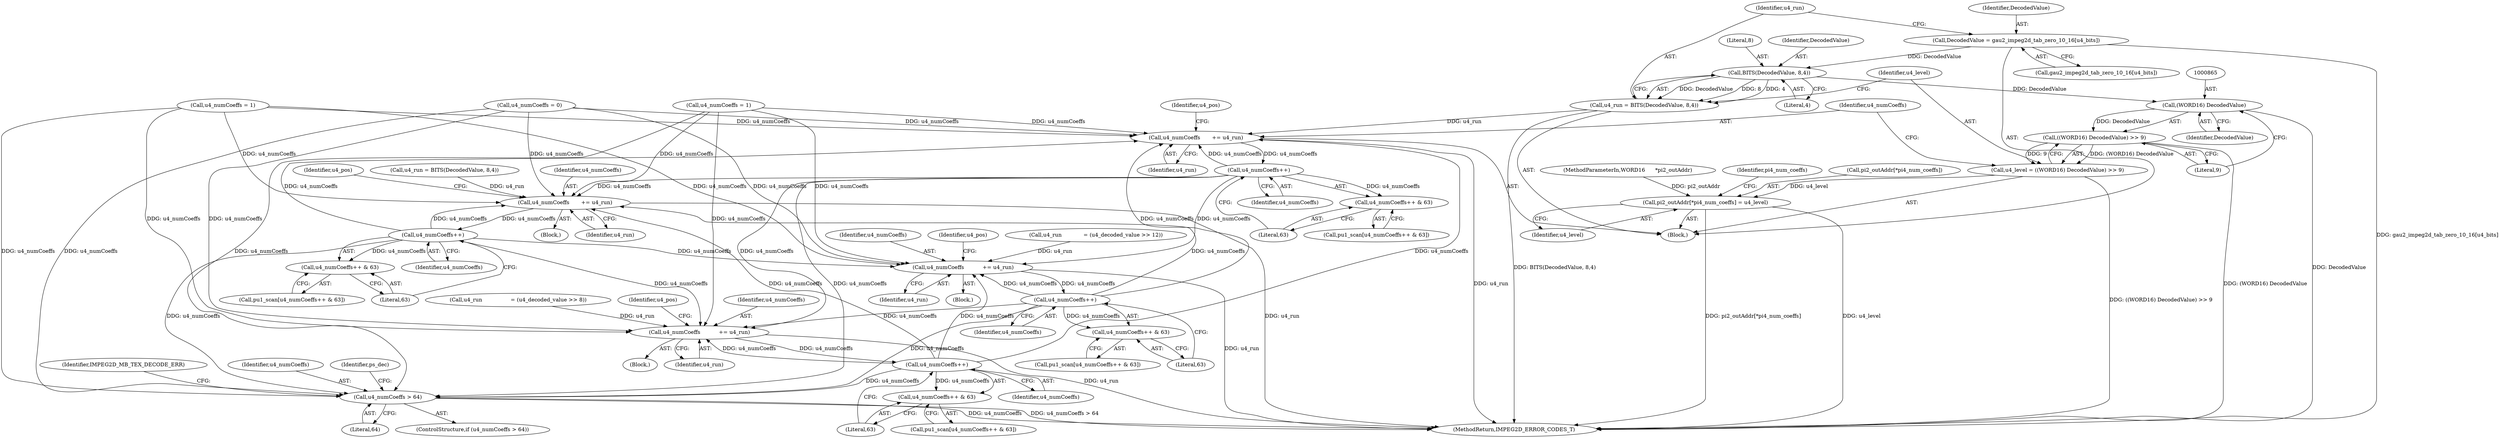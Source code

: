 digraph "1_Android_8b4ed5a23175b7ffa56eea4678db7287f825e985@array" {
"1000850" [label="(Call,DecodedValue = gau2_impeg2d_tab_zero_10_16[u4_bits])"];
"1000857" [label="(Call,BITS(DecodedValue, 8,4))"];
"1000855" [label="(Call,u4_run = BITS(DecodedValue, 8,4))"];
"1000868" [label="(Call,u4_numCoeffs       += u4_run)"];
"1000876" [label="(Call,u4_numCoeffs++)"];
"1000777" [label="(Call,u4_numCoeffs       += u4_run)"];
"1000785" [label="(Call,u4_numCoeffs++)"];
"1000784" [label="(Call,u4_numCoeffs++ & 63)"];
"1000933" [label="(Call,u4_numCoeffs           += u4_run)"];
"1000941" [label="(Call,u4_numCoeffs++)"];
"1000940" [label="(Call,u4_numCoeffs++ & 63)"];
"1001003" [label="(Call,u4_numCoeffs           += u4_run)"];
"1001011" [label="(Call,u4_numCoeffs++)"];
"1001010" [label="(Call,u4_numCoeffs++ & 63)"];
"1001044" [label="(Call,u4_numCoeffs > 64)"];
"1000875" [label="(Call,u4_numCoeffs++ & 63)"];
"1000864" [label="(Call,(WORD16) DecodedValue)"];
"1000863" [label="(Call,((WORD16) DecodedValue) >> 9)"];
"1000861" [label="(Call,u4_level = ((WORD16) DecodedValue) >> 9)"];
"1000891" [label="(Call,pi2_outAddr[*pi4_num_coeffs] = u4_level)"];
"1001045" [label="(Identifier,u4_numCoeffs)"];
"1001007" [label="(Identifier,u4_pos)"];
"1000857" [label="(Call,BITS(DecodedValue, 8,4))"];
"1000892" [label="(Call,pi2_outAddr[*pi4_num_coeffs])"];
"1001011" [label="(Call,u4_numCoeffs++)"];
"1001049" [label="(Identifier,IMPEG2D_MB_TEX_DECODE_ERR)"];
"1000896" [label="(Identifier,u4_level)"];
"1000850" [label="(Call,DecodedValue = gau2_impeg2d_tab_zero_10_16[u4_bits])"];
"1001064" [label="(MethodReturn,IMPEG2D_ERROR_CODES_T)"];
"1000933" [label="(Call,u4_numCoeffs           += u4_run)"];
"1000960" [label="(Block,)"];
"1000941" [label="(Call,u4_numCoeffs++)"];
"1000876" [label="(Call,u4_numCoeffs++)"];
"1000942" [label="(Identifier,u4_numCoeffs)"];
"1000154" [label="(MethodParameterIn,WORD16      *pi2_outAddr)"];
"1000778" [label="(Identifier,u4_numCoeffs)"];
"1000875" [label="(Call,u4_numCoeffs++ & 63)"];
"1001005" [label="(Identifier,u4_run)"];
"1001004" [label="(Identifier,u4_numCoeffs)"];
"1001013" [label="(Literal,63)"];
"1001046" [label="(Literal,64)"];
"1000868" [label="(Call,u4_numCoeffs       += u4_run)"];
"1000770" [label="(Block,)"];
"1000899" [label="(Identifier,pi4_num_coeffs)"];
"1000852" [label="(Call,gau2_impeg2d_tab_zero_10_16[u4_bits])"];
"1000943" [label="(Literal,63)"];
"1000855" [label="(Call,u4_run = BITS(DecodedValue, 8,4))"];
"1001043" [label="(ControlStructure,if (u4_numCoeffs > 64))"];
"1000862" [label="(Identifier,u4_level)"];
"1000851" [label="(Identifier,DecodedValue)"];
"1000867" [label="(Literal,9)"];
"1000787" [label="(Literal,63)"];
"1000863" [label="(Call,((WORD16) DecodedValue) >> 9)"];
"1000935" [label="(Identifier,u4_run)"];
"1001010" [label="(Call,u4_numCoeffs++ & 63)"];
"1000784" [label="(Call,u4_numCoeffs++ & 63)"];
"1000872" [label="(Identifier,u4_pos)"];
"1000860" [label="(Literal,4)"];
"1001003" [label="(Call,u4_numCoeffs           += u4_run)"];
"1000934" [label="(Identifier,u4_numCoeffs)"];
"1000878" [label="(Literal,63)"];
"1000905" [label="(Block,)"];
"1000937" [label="(Identifier,u4_pos)"];
"1000858" [label="(Identifier,DecodedValue)"];
"1000938" [label="(Call,pu1_scan[u4_numCoeffs++ & 63])"];
"1000861" [label="(Call,u4_level = ((WORD16) DecodedValue) >> 9)"];
"1000912" [label="(Call,u4_run             = (u4_decoded_value >> 12))"];
"1000967" [label="(Call,u4_run                 = (u4_decoded_value >> 8))"];
"1000940" [label="(Call,u4_numCoeffs++ & 63)"];
"1000869" [label="(Identifier,u4_numCoeffs)"];
"1000331" [label="(Call,u4_numCoeffs = 1)"];
"1000856" [label="(Identifier,u4_run)"];
"1000785" [label="(Call,u4_numCoeffs++)"];
"1000779" [label="(Identifier,u4_run)"];
"1000781" [label="(Identifier,u4_pos)"];
"1000771" [label="(Call,u4_run = BITS(DecodedValue, 8,4))"];
"1001012" [label="(Identifier,u4_numCoeffs)"];
"1000786" [label="(Identifier,u4_numCoeffs)"];
"1000373" [label="(Call,u4_numCoeffs = 1)"];
"1000782" [label="(Call,pu1_scan[u4_numCoeffs++ & 63])"];
"1001008" [label="(Call,pu1_scan[u4_numCoeffs++ & 63])"];
"1001052" [label="(Identifier,ps_dec)"];
"1000864" [label="(Call,(WORD16) DecodedValue)"];
"1000873" [label="(Call,pu1_scan[u4_numCoeffs++ & 63])"];
"1000777" [label="(Call,u4_numCoeffs       += u4_run)"];
"1000384" [label="(Call,u4_numCoeffs = 0)"];
"1000870" [label="(Identifier,u4_run)"];
"1001044" [label="(Call,u4_numCoeffs > 64)"];
"1000891" [label="(Call,pi2_outAddr[*pi4_num_coeffs] = u4_level)"];
"1000859" [label="(Literal,8)"];
"1000826" [label="(Block,)"];
"1000866" [label="(Identifier,DecodedValue)"];
"1000877" [label="(Identifier,u4_numCoeffs)"];
"1000850" -> "1000826"  [label="AST: "];
"1000850" -> "1000852"  [label="CFG: "];
"1000851" -> "1000850"  [label="AST: "];
"1000852" -> "1000850"  [label="AST: "];
"1000856" -> "1000850"  [label="CFG: "];
"1000850" -> "1001064"  [label="DDG: gau2_impeg2d_tab_zero_10_16[u4_bits]"];
"1000850" -> "1000857"  [label="DDG: DecodedValue"];
"1000857" -> "1000855"  [label="AST: "];
"1000857" -> "1000860"  [label="CFG: "];
"1000858" -> "1000857"  [label="AST: "];
"1000859" -> "1000857"  [label="AST: "];
"1000860" -> "1000857"  [label="AST: "];
"1000855" -> "1000857"  [label="CFG: "];
"1000857" -> "1000855"  [label="DDG: DecodedValue"];
"1000857" -> "1000855"  [label="DDG: 8"];
"1000857" -> "1000855"  [label="DDG: 4"];
"1000857" -> "1000864"  [label="DDG: DecodedValue"];
"1000855" -> "1000826"  [label="AST: "];
"1000856" -> "1000855"  [label="AST: "];
"1000862" -> "1000855"  [label="CFG: "];
"1000855" -> "1001064"  [label="DDG: BITS(DecodedValue, 8,4)"];
"1000855" -> "1000868"  [label="DDG: u4_run"];
"1000868" -> "1000826"  [label="AST: "];
"1000868" -> "1000870"  [label="CFG: "];
"1000869" -> "1000868"  [label="AST: "];
"1000870" -> "1000868"  [label="AST: "];
"1000872" -> "1000868"  [label="CFG: "];
"1000868" -> "1001064"  [label="DDG: u4_run"];
"1001011" -> "1000868"  [label="DDG: u4_numCoeffs"];
"1000941" -> "1000868"  [label="DDG: u4_numCoeffs"];
"1000331" -> "1000868"  [label="DDG: u4_numCoeffs"];
"1000785" -> "1000868"  [label="DDG: u4_numCoeffs"];
"1000373" -> "1000868"  [label="DDG: u4_numCoeffs"];
"1000876" -> "1000868"  [label="DDG: u4_numCoeffs"];
"1000384" -> "1000868"  [label="DDG: u4_numCoeffs"];
"1000868" -> "1000876"  [label="DDG: u4_numCoeffs"];
"1000876" -> "1000875"  [label="AST: "];
"1000876" -> "1000877"  [label="CFG: "];
"1000877" -> "1000876"  [label="AST: "];
"1000878" -> "1000876"  [label="CFG: "];
"1000876" -> "1000777"  [label="DDG: u4_numCoeffs"];
"1000876" -> "1000875"  [label="DDG: u4_numCoeffs"];
"1000876" -> "1000933"  [label="DDG: u4_numCoeffs"];
"1000876" -> "1001003"  [label="DDG: u4_numCoeffs"];
"1000876" -> "1001044"  [label="DDG: u4_numCoeffs"];
"1000777" -> "1000770"  [label="AST: "];
"1000777" -> "1000779"  [label="CFG: "];
"1000778" -> "1000777"  [label="AST: "];
"1000779" -> "1000777"  [label="AST: "];
"1000781" -> "1000777"  [label="CFG: "];
"1000777" -> "1001064"  [label="DDG: u4_run"];
"1000771" -> "1000777"  [label="DDG: u4_run"];
"1001011" -> "1000777"  [label="DDG: u4_numCoeffs"];
"1000941" -> "1000777"  [label="DDG: u4_numCoeffs"];
"1000331" -> "1000777"  [label="DDG: u4_numCoeffs"];
"1000785" -> "1000777"  [label="DDG: u4_numCoeffs"];
"1000373" -> "1000777"  [label="DDG: u4_numCoeffs"];
"1000384" -> "1000777"  [label="DDG: u4_numCoeffs"];
"1000777" -> "1000785"  [label="DDG: u4_numCoeffs"];
"1000785" -> "1000784"  [label="AST: "];
"1000785" -> "1000786"  [label="CFG: "];
"1000786" -> "1000785"  [label="AST: "];
"1000787" -> "1000785"  [label="CFG: "];
"1000785" -> "1000784"  [label="DDG: u4_numCoeffs"];
"1000785" -> "1000933"  [label="DDG: u4_numCoeffs"];
"1000785" -> "1001003"  [label="DDG: u4_numCoeffs"];
"1000785" -> "1001044"  [label="DDG: u4_numCoeffs"];
"1000784" -> "1000782"  [label="AST: "];
"1000784" -> "1000787"  [label="CFG: "];
"1000787" -> "1000784"  [label="AST: "];
"1000782" -> "1000784"  [label="CFG: "];
"1000933" -> "1000905"  [label="AST: "];
"1000933" -> "1000935"  [label="CFG: "];
"1000934" -> "1000933"  [label="AST: "];
"1000935" -> "1000933"  [label="AST: "];
"1000937" -> "1000933"  [label="CFG: "];
"1000933" -> "1001064"  [label="DDG: u4_run"];
"1000912" -> "1000933"  [label="DDG: u4_run"];
"1001011" -> "1000933"  [label="DDG: u4_numCoeffs"];
"1000941" -> "1000933"  [label="DDG: u4_numCoeffs"];
"1000331" -> "1000933"  [label="DDG: u4_numCoeffs"];
"1000373" -> "1000933"  [label="DDG: u4_numCoeffs"];
"1000384" -> "1000933"  [label="DDG: u4_numCoeffs"];
"1000933" -> "1000941"  [label="DDG: u4_numCoeffs"];
"1000941" -> "1000940"  [label="AST: "];
"1000941" -> "1000942"  [label="CFG: "];
"1000942" -> "1000941"  [label="AST: "];
"1000943" -> "1000941"  [label="CFG: "];
"1000941" -> "1000940"  [label="DDG: u4_numCoeffs"];
"1000941" -> "1001003"  [label="DDG: u4_numCoeffs"];
"1000941" -> "1001044"  [label="DDG: u4_numCoeffs"];
"1000940" -> "1000938"  [label="AST: "];
"1000940" -> "1000943"  [label="CFG: "];
"1000943" -> "1000940"  [label="AST: "];
"1000938" -> "1000940"  [label="CFG: "];
"1001003" -> "1000960"  [label="AST: "];
"1001003" -> "1001005"  [label="CFG: "];
"1001004" -> "1001003"  [label="AST: "];
"1001005" -> "1001003"  [label="AST: "];
"1001007" -> "1001003"  [label="CFG: "];
"1001003" -> "1001064"  [label="DDG: u4_run"];
"1000967" -> "1001003"  [label="DDG: u4_run"];
"1001011" -> "1001003"  [label="DDG: u4_numCoeffs"];
"1000331" -> "1001003"  [label="DDG: u4_numCoeffs"];
"1000373" -> "1001003"  [label="DDG: u4_numCoeffs"];
"1000384" -> "1001003"  [label="DDG: u4_numCoeffs"];
"1001003" -> "1001011"  [label="DDG: u4_numCoeffs"];
"1001011" -> "1001010"  [label="AST: "];
"1001011" -> "1001012"  [label="CFG: "];
"1001012" -> "1001011"  [label="AST: "];
"1001013" -> "1001011"  [label="CFG: "];
"1001011" -> "1001010"  [label="DDG: u4_numCoeffs"];
"1001011" -> "1001044"  [label="DDG: u4_numCoeffs"];
"1001010" -> "1001008"  [label="AST: "];
"1001010" -> "1001013"  [label="CFG: "];
"1001013" -> "1001010"  [label="AST: "];
"1001008" -> "1001010"  [label="CFG: "];
"1001044" -> "1001043"  [label="AST: "];
"1001044" -> "1001046"  [label="CFG: "];
"1001045" -> "1001044"  [label="AST: "];
"1001046" -> "1001044"  [label="AST: "];
"1001049" -> "1001044"  [label="CFG: "];
"1001052" -> "1001044"  [label="CFG: "];
"1001044" -> "1001064"  [label="DDG: u4_numCoeffs"];
"1001044" -> "1001064"  [label="DDG: u4_numCoeffs > 64"];
"1000331" -> "1001044"  [label="DDG: u4_numCoeffs"];
"1000373" -> "1001044"  [label="DDG: u4_numCoeffs"];
"1000384" -> "1001044"  [label="DDG: u4_numCoeffs"];
"1000875" -> "1000873"  [label="AST: "];
"1000875" -> "1000878"  [label="CFG: "];
"1000878" -> "1000875"  [label="AST: "];
"1000873" -> "1000875"  [label="CFG: "];
"1000864" -> "1000863"  [label="AST: "];
"1000864" -> "1000866"  [label="CFG: "];
"1000865" -> "1000864"  [label="AST: "];
"1000866" -> "1000864"  [label="AST: "];
"1000867" -> "1000864"  [label="CFG: "];
"1000864" -> "1001064"  [label="DDG: DecodedValue"];
"1000864" -> "1000863"  [label="DDG: DecodedValue"];
"1000863" -> "1000861"  [label="AST: "];
"1000863" -> "1000867"  [label="CFG: "];
"1000867" -> "1000863"  [label="AST: "];
"1000861" -> "1000863"  [label="CFG: "];
"1000863" -> "1001064"  [label="DDG: (WORD16) DecodedValue"];
"1000863" -> "1000861"  [label="DDG: (WORD16) DecodedValue"];
"1000863" -> "1000861"  [label="DDG: 9"];
"1000861" -> "1000826"  [label="AST: "];
"1000862" -> "1000861"  [label="AST: "];
"1000869" -> "1000861"  [label="CFG: "];
"1000861" -> "1001064"  [label="DDG: ((WORD16) DecodedValue) >> 9"];
"1000861" -> "1000891"  [label="DDG: u4_level"];
"1000891" -> "1000826"  [label="AST: "];
"1000891" -> "1000896"  [label="CFG: "];
"1000892" -> "1000891"  [label="AST: "];
"1000896" -> "1000891"  [label="AST: "];
"1000899" -> "1000891"  [label="CFG: "];
"1000891" -> "1001064"  [label="DDG: pi2_outAddr[*pi4_num_coeffs]"];
"1000891" -> "1001064"  [label="DDG: u4_level"];
"1000154" -> "1000891"  [label="DDG: pi2_outAddr"];
}

